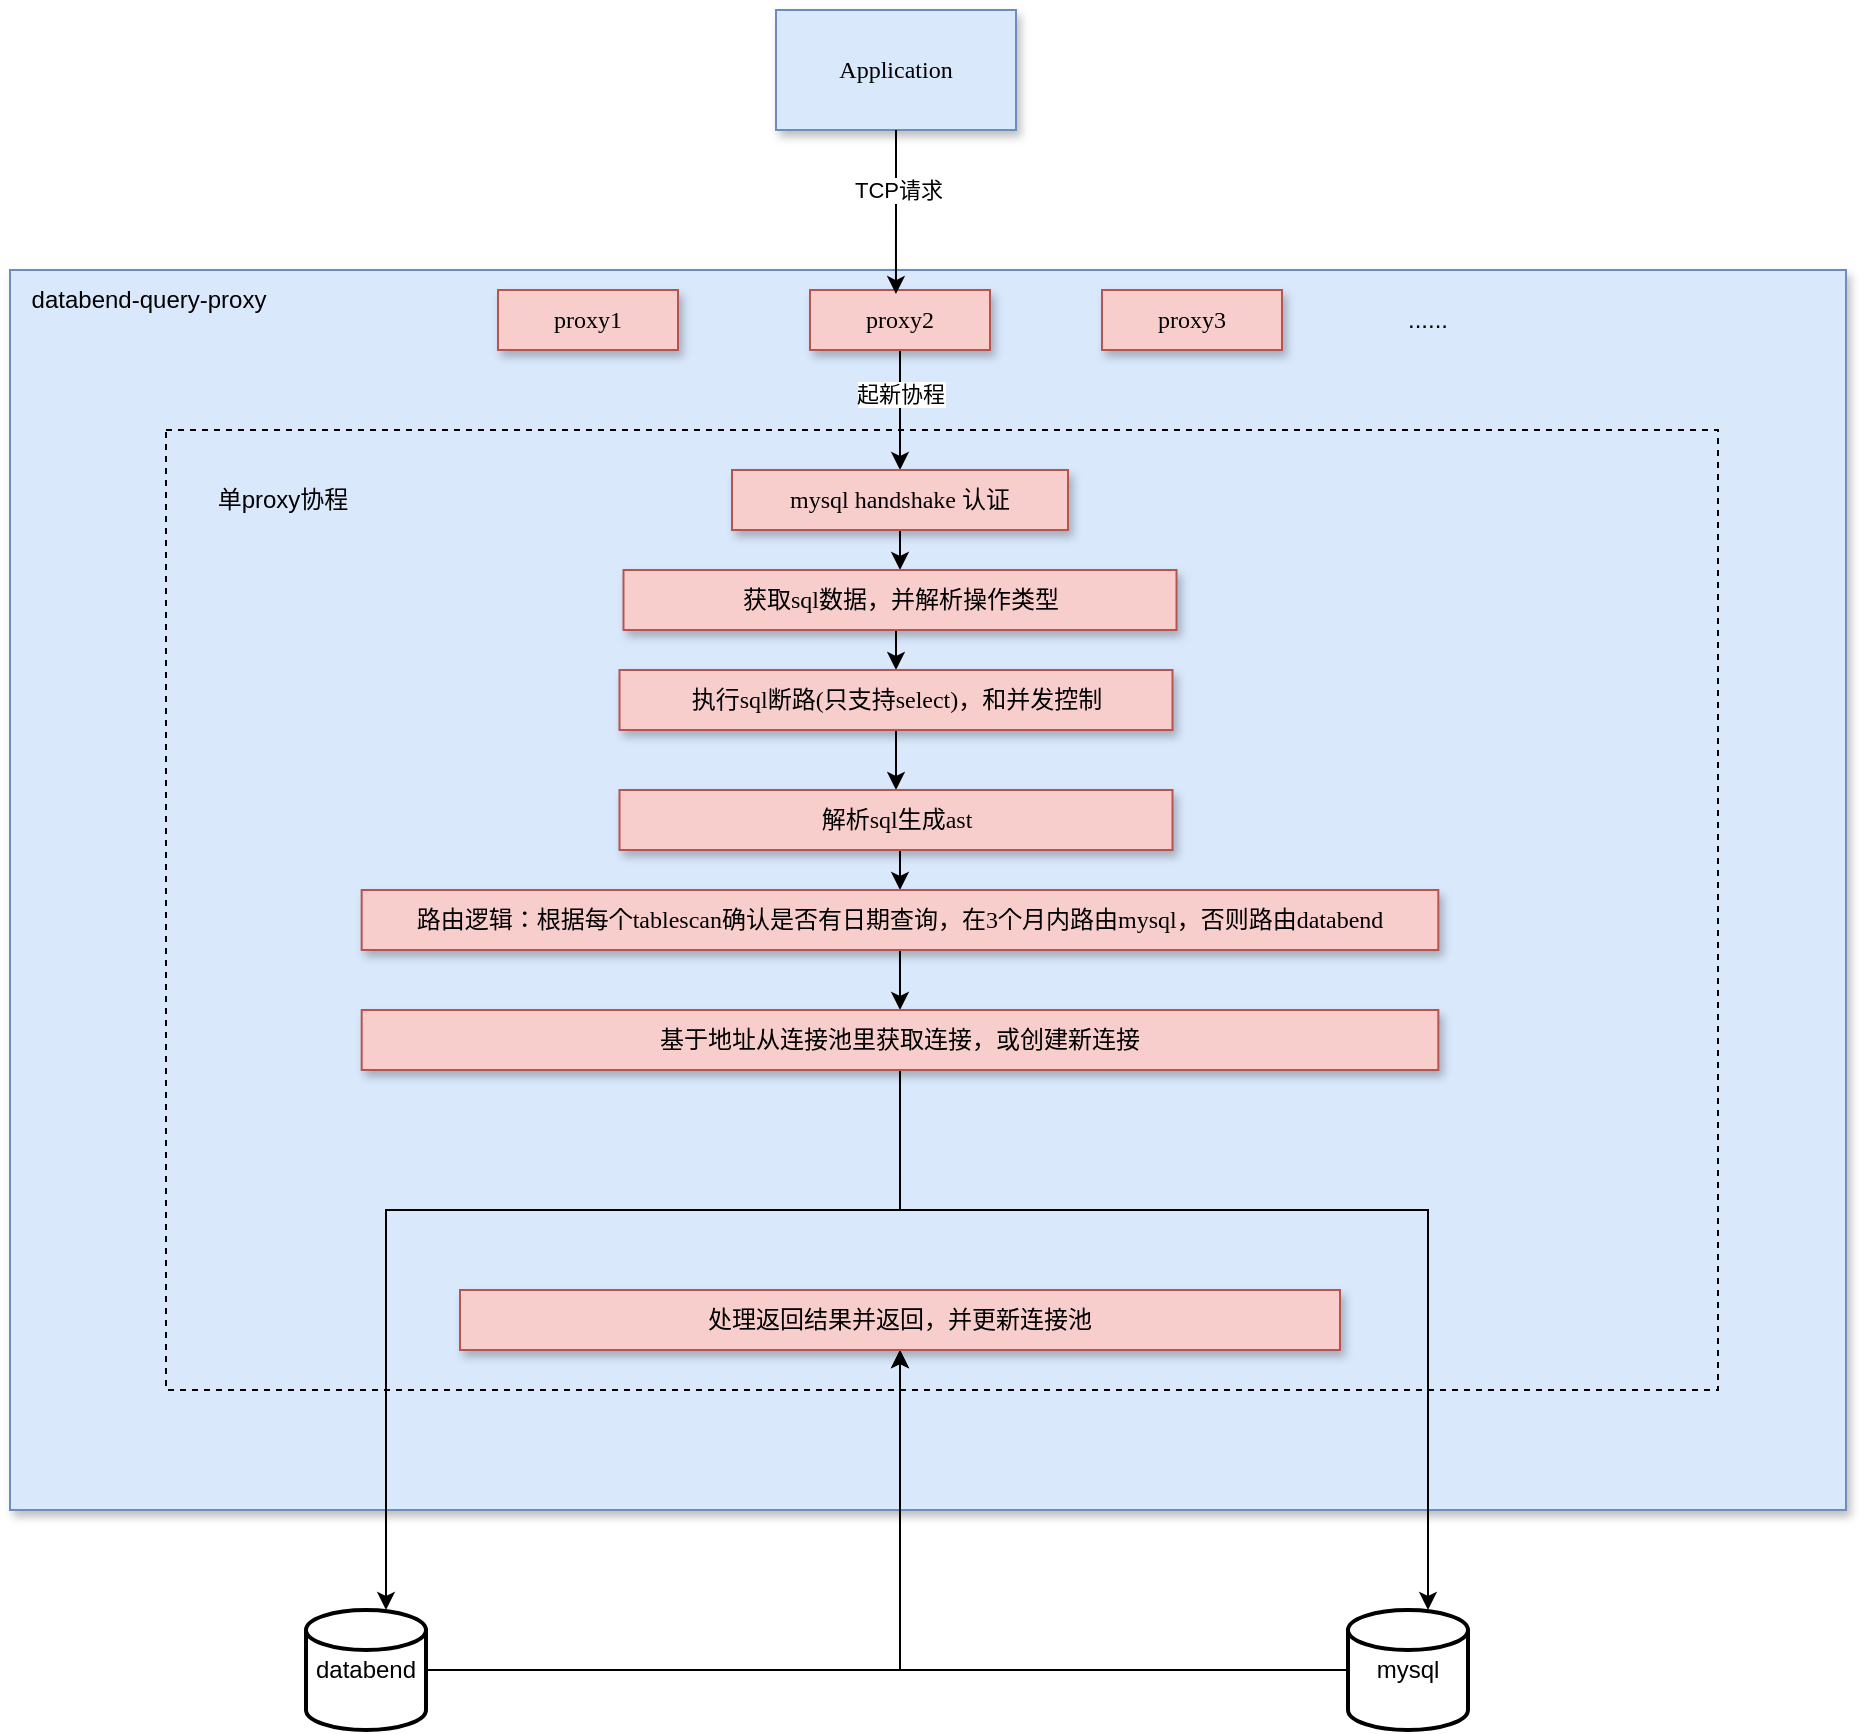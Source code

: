 <mxfile version="24.8.4">
  <diagram name="第 1 页" id="2Dzi-kGkPISYCDK14bps">
    <mxGraphModel dx="1445" dy="875" grid="1" gridSize="10" guides="1" tooltips="1" connect="1" arrows="1" fold="1" page="1" pageScale="1" pageWidth="1654" pageHeight="1169" math="0" shadow="0">
      <root>
        <mxCell id="0" />
        <mxCell id="1" parent="0" />
        <mxCell id="YAg6dhcQ8J9fwgAFvM_q-1" value="Application" style="rounded=0;whiteSpace=wrap;html=1;fillColor=#dae8fc;strokeColor=#6c8ebf;shadow=1;fontFamily=Tahoma;" vertex="1" parent="1">
          <mxGeometry x="555" y="70" width="120" height="60" as="geometry" />
        </mxCell>
        <mxCell id="YAg6dhcQ8J9fwgAFvM_q-2" value="" style="rounded=0;whiteSpace=wrap;html=1;fillColor=#dae8fc;strokeColor=#6c8ebf;shadow=1;fontFamily=Tahoma;" vertex="1" parent="1">
          <mxGeometry x="172" y="200" width="918" height="620" as="geometry" />
        </mxCell>
        <mxCell id="YAg6dhcQ8J9fwgAFvM_q-4" value="databend-query-proxy" style="text;strokeColor=none;align=center;fillColor=none;html=1;verticalAlign=middle;whiteSpace=wrap;rounded=0;" vertex="1" parent="1">
          <mxGeometry x="170" y="200" width="143" height="30" as="geometry" />
        </mxCell>
        <mxCell id="YAg6dhcQ8J9fwgAFvM_q-39" style="edgeStyle=orthogonalEdgeStyle;rounded=0;orthogonalLoop=1;jettySize=auto;html=1;exitX=1;exitY=0.5;exitDx=0;exitDy=0;exitPerimeter=0;" edge="1" parent="1" source="YAg6dhcQ8J9fwgAFvM_q-5" target="YAg6dhcQ8J9fwgAFvM_q-37">
          <mxGeometry relative="1" as="geometry" />
        </mxCell>
        <mxCell id="YAg6dhcQ8J9fwgAFvM_q-5" value="databend" style="strokeWidth=2;html=1;shape=mxgraph.flowchart.database;whiteSpace=wrap;" vertex="1" parent="1">
          <mxGeometry x="320" y="870" width="60" height="60" as="geometry" />
        </mxCell>
        <mxCell id="YAg6dhcQ8J9fwgAFvM_q-40" style="edgeStyle=orthogonalEdgeStyle;rounded=0;orthogonalLoop=1;jettySize=auto;html=1;exitX=0;exitY=0.5;exitDx=0;exitDy=0;exitPerimeter=0;entryX=0.5;entryY=1;entryDx=0;entryDy=0;" edge="1" parent="1" source="YAg6dhcQ8J9fwgAFvM_q-6" target="YAg6dhcQ8J9fwgAFvM_q-37">
          <mxGeometry relative="1" as="geometry" />
        </mxCell>
        <mxCell id="YAg6dhcQ8J9fwgAFvM_q-6" value="mysql" style="strokeWidth=2;html=1;shape=mxgraph.flowchart.database;whiteSpace=wrap;" vertex="1" parent="1">
          <mxGeometry x="841" y="870" width="60" height="60" as="geometry" />
        </mxCell>
        <mxCell id="YAg6dhcQ8J9fwgAFvM_q-7" value="proxy1" style="rounded=0;whiteSpace=wrap;html=1;fillColor=#f8cecc;strokeColor=#b85450;shadow=1;fontFamily=Tahoma;" vertex="1" parent="1">
          <mxGeometry x="416" y="210" width="90" height="30" as="geometry" />
        </mxCell>
        <mxCell id="YAg6dhcQ8J9fwgAFvM_q-15" style="edgeStyle=orthogonalEdgeStyle;rounded=0;orthogonalLoop=1;jettySize=auto;html=1;exitX=0.5;exitY=1;exitDx=0;exitDy=0;entryX=0.5;entryY=0;entryDx=0;entryDy=0;" edge="1" parent="1" source="YAg6dhcQ8J9fwgAFvM_q-9" target="YAg6dhcQ8J9fwgAFvM_q-14">
          <mxGeometry relative="1" as="geometry" />
        </mxCell>
        <mxCell id="YAg6dhcQ8J9fwgAFvM_q-20" value="起新协程" style="edgeLabel;html=1;align=center;verticalAlign=middle;resizable=0;points=[];" vertex="1" connectable="0" parent="YAg6dhcQ8J9fwgAFvM_q-15">
          <mxGeometry x="-0.267" relative="1" as="geometry">
            <mxPoint as="offset" />
          </mxGeometry>
        </mxCell>
        <mxCell id="YAg6dhcQ8J9fwgAFvM_q-9" value="proxy2" style="rounded=0;whiteSpace=wrap;html=1;fillColor=#f8cecc;strokeColor=#b85450;shadow=1;fontFamily=Tahoma;" vertex="1" parent="1">
          <mxGeometry x="572" y="210" width="90" height="30" as="geometry" />
        </mxCell>
        <mxCell id="YAg6dhcQ8J9fwgAFvM_q-10" value="proxy3" style="rounded=0;whiteSpace=wrap;html=1;fillColor=#f8cecc;strokeColor=#b85450;shadow=1;fontFamily=Tahoma;" vertex="1" parent="1">
          <mxGeometry x="718" y="210" width="90" height="30" as="geometry" />
        </mxCell>
        <mxCell id="YAg6dhcQ8J9fwgAFvM_q-11" value="......" style="text;strokeColor=none;align=center;fillColor=none;html=1;verticalAlign=middle;whiteSpace=wrap;rounded=0;" vertex="1" parent="1">
          <mxGeometry x="846" y="210" width="70" height="30" as="geometry" />
        </mxCell>
        <mxCell id="YAg6dhcQ8J9fwgAFvM_q-12" style="edgeStyle=orthogonalEdgeStyle;rounded=0;orthogonalLoop=1;jettySize=auto;html=1;exitX=0.5;exitY=1;exitDx=0;exitDy=0;entryX=0.422;entryY=0.067;entryDx=0;entryDy=0;entryPerimeter=0;" edge="1" parent="1" source="YAg6dhcQ8J9fwgAFvM_q-1">
          <mxGeometry relative="1" as="geometry">
            <mxPoint x="614.98" y="212.01" as="targetPoint" />
          </mxGeometry>
        </mxCell>
        <mxCell id="YAg6dhcQ8J9fwgAFvM_q-16" value="TCP请求" style="edgeLabel;html=1;align=center;verticalAlign=middle;resizable=0;points=[];" vertex="1" connectable="0" parent="YAg6dhcQ8J9fwgAFvM_q-12">
          <mxGeometry x="-0.273" y="1" relative="1" as="geometry">
            <mxPoint as="offset" />
          </mxGeometry>
        </mxCell>
        <mxCell id="YAg6dhcQ8J9fwgAFvM_q-19" value="" style="rounded=0;whiteSpace=wrap;html=1;fillColor=none;dashed=1;" vertex="1" parent="1">
          <mxGeometry x="250" y="280" width="776" height="480" as="geometry" />
        </mxCell>
        <mxCell id="YAg6dhcQ8J9fwgAFvM_q-22" style="edgeStyle=orthogonalEdgeStyle;rounded=0;orthogonalLoop=1;jettySize=auto;html=1;exitX=0.5;exitY=1;exitDx=0;exitDy=0;" edge="1" parent="1" source="YAg6dhcQ8J9fwgAFvM_q-14" target="YAg6dhcQ8J9fwgAFvM_q-21">
          <mxGeometry relative="1" as="geometry" />
        </mxCell>
        <mxCell id="YAg6dhcQ8J9fwgAFvM_q-14" value="mysql handshake 认证" style="rounded=0;whiteSpace=wrap;html=1;fillColor=#f8cecc;strokeColor=#b85450;shadow=1;fontFamily=Tahoma;" vertex="1" parent="1">
          <mxGeometry x="533" y="300" width="168" height="30" as="geometry" />
        </mxCell>
        <mxCell id="YAg6dhcQ8J9fwgAFvM_q-24" style="edgeStyle=orthogonalEdgeStyle;rounded=0;orthogonalLoop=1;jettySize=auto;html=1;exitX=0.5;exitY=1;exitDx=0;exitDy=0;entryX=0.5;entryY=0;entryDx=0;entryDy=0;" edge="1" parent="1" source="YAg6dhcQ8J9fwgAFvM_q-21" target="YAg6dhcQ8J9fwgAFvM_q-23">
          <mxGeometry relative="1" as="geometry" />
        </mxCell>
        <mxCell id="YAg6dhcQ8J9fwgAFvM_q-21" value="获取sql数据，并解析操作类型" style="rounded=0;whiteSpace=wrap;html=1;fillColor=#f8cecc;strokeColor=#b85450;shadow=1;fontFamily=Tahoma;" vertex="1" parent="1">
          <mxGeometry x="478.75" y="350" width="276.5" height="30" as="geometry" />
        </mxCell>
        <mxCell id="YAg6dhcQ8J9fwgAFvM_q-26" style="edgeStyle=orthogonalEdgeStyle;rounded=0;orthogonalLoop=1;jettySize=auto;html=1;exitX=0.5;exitY=1;exitDx=0;exitDy=0;entryX=0.5;entryY=0;entryDx=0;entryDy=0;" edge="1" parent="1" source="YAg6dhcQ8J9fwgAFvM_q-23" target="YAg6dhcQ8J9fwgAFvM_q-25">
          <mxGeometry relative="1" as="geometry" />
        </mxCell>
        <mxCell id="YAg6dhcQ8J9fwgAFvM_q-23" value="执行sql断路(只支持select)，和并发控制" style="rounded=0;whiteSpace=wrap;html=1;fillColor=#f8cecc;strokeColor=#b85450;shadow=1;fontFamily=Tahoma;" vertex="1" parent="1">
          <mxGeometry x="476.75" y="400" width="276.5" height="30" as="geometry" />
        </mxCell>
        <mxCell id="YAg6dhcQ8J9fwgAFvM_q-29" style="edgeStyle=orthogonalEdgeStyle;rounded=0;orthogonalLoop=1;jettySize=auto;html=1;exitX=0.5;exitY=1;exitDx=0;exitDy=0;entryX=0.5;entryY=0;entryDx=0;entryDy=0;" edge="1" parent="1" source="YAg6dhcQ8J9fwgAFvM_q-25" target="YAg6dhcQ8J9fwgAFvM_q-28">
          <mxGeometry relative="1" as="geometry" />
        </mxCell>
        <mxCell id="YAg6dhcQ8J9fwgAFvM_q-25" value="解析sql生成ast" style="rounded=0;whiteSpace=wrap;html=1;fillColor=#f8cecc;strokeColor=#b85450;shadow=1;fontFamily=Tahoma;" vertex="1" parent="1">
          <mxGeometry x="476.75" y="460" width="276.5" height="30" as="geometry" />
        </mxCell>
        <mxCell id="YAg6dhcQ8J9fwgAFvM_q-36" style="edgeStyle=orthogonalEdgeStyle;rounded=0;orthogonalLoop=1;jettySize=auto;html=1;exitX=0.5;exitY=1;exitDx=0;exitDy=0;entryX=0.5;entryY=0;entryDx=0;entryDy=0;" edge="1" parent="1" source="YAg6dhcQ8J9fwgAFvM_q-28">
          <mxGeometry relative="1" as="geometry">
            <mxPoint x="617" y="570" as="targetPoint" />
          </mxGeometry>
        </mxCell>
        <mxCell id="YAg6dhcQ8J9fwgAFvM_q-28" value="路由逻辑：根据每个tablescan确认是否有日期查询，在3个月内路由mysql，否则路由databend" style="rounded=0;whiteSpace=wrap;html=1;fillColor=#f8cecc;strokeColor=#b85450;shadow=1;fontFamily=Tahoma;" vertex="1" parent="1">
          <mxGeometry x="347.84" y="510" width="538.31" height="30" as="geometry" />
        </mxCell>
        <mxCell id="YAg6dhcQ8J9fwgAFvM_q-33" style="edgeStyle=orthogonalEdgeStyle;rounded=0;orthogonalLoop=1;jettySize=auto;html=1;exitX=0.5;exitY=1;exitDx=0;exitDy=0;" edge="1" parent="1" source="YAg6dhcQ8J9fwgAFvM_q-31" target="YAg6dhcQ8J9fwgAFvM_q-6">
          <mxGeometry relative="1" as="geometry">
            <Array as="points">
              <mxPoint x="617" y="670" />
              <mxPoint x="881" y="670" />
            </Array>
          </mxGeometry>
        </mxCell>
        <mxCell id="YAg6dhcQ8J9fwgAFvM_q-34" style="edgeStyle=orthogonalEdgeStyle;rounded=0;orthogonalLoop=1;jettySize=auto;html=1;exitX=0.5;exitY=1;exitDx=0;exitDy=0;" edge="1" parent="1" source="YAg6dhcQ8J9fwgAFvM_q-31" target="YAg6dhcQ8J9fwgAFvM_q-5">
          <mxGeometry relative="1" as="geometry">
            <Array as="points">
              <mxPoint x="617" y="670" />
              <mxPoint x="360" y="670" />
            </Array>
          </mxGeometry>
        </mxCell>
        <mxCell id="YAg6dhcQ8J9fwgAFvM_q-31" value="基于地址从连接池里获取连接，或创建新连接" style="rounded=0;whiteSpace=wrap;html=1;fillColor=#f8cecc;strokeColor=#b85450;shadow=1;fontFamily=Tahoma;" vertex="1" parent="1">
          <mxGeometry x="347.85" y="570" width="538.31" height="30" as="geometry" />
        </mxCell>
        <mxCell id="YAg6dhcQ8J9fwgAFvM_q-37" value="处理返回结果并返回，并更新连接池" style="rounded=0;whiteSpace=wrap;html=1;fillColor=#f8cecc;strokeColor=#b85450;shadow=1;fontFamily=Tahoma;" vertex="1" parent="1">
          <mxGeometry x="397" y="710" width="440" height="30" as="geometry" />
        </mxCell>
        <mxCell id="YAg6dhcQ8J9fwgAFvM_q-41" value="单proxy协程" style="text;strokeColor=none;align=center;fillColor=none;html=1;verticalAlign=middle;whiteSpace=wrap;rounded=0;" vertex="1" parent="1">
          <mxGeometry x="237" y="300" width="143" height="30" as="geometry" />
        </mxCell>
      </root>
    </mxGraphModel>
  </diagram>
</mxfile>

